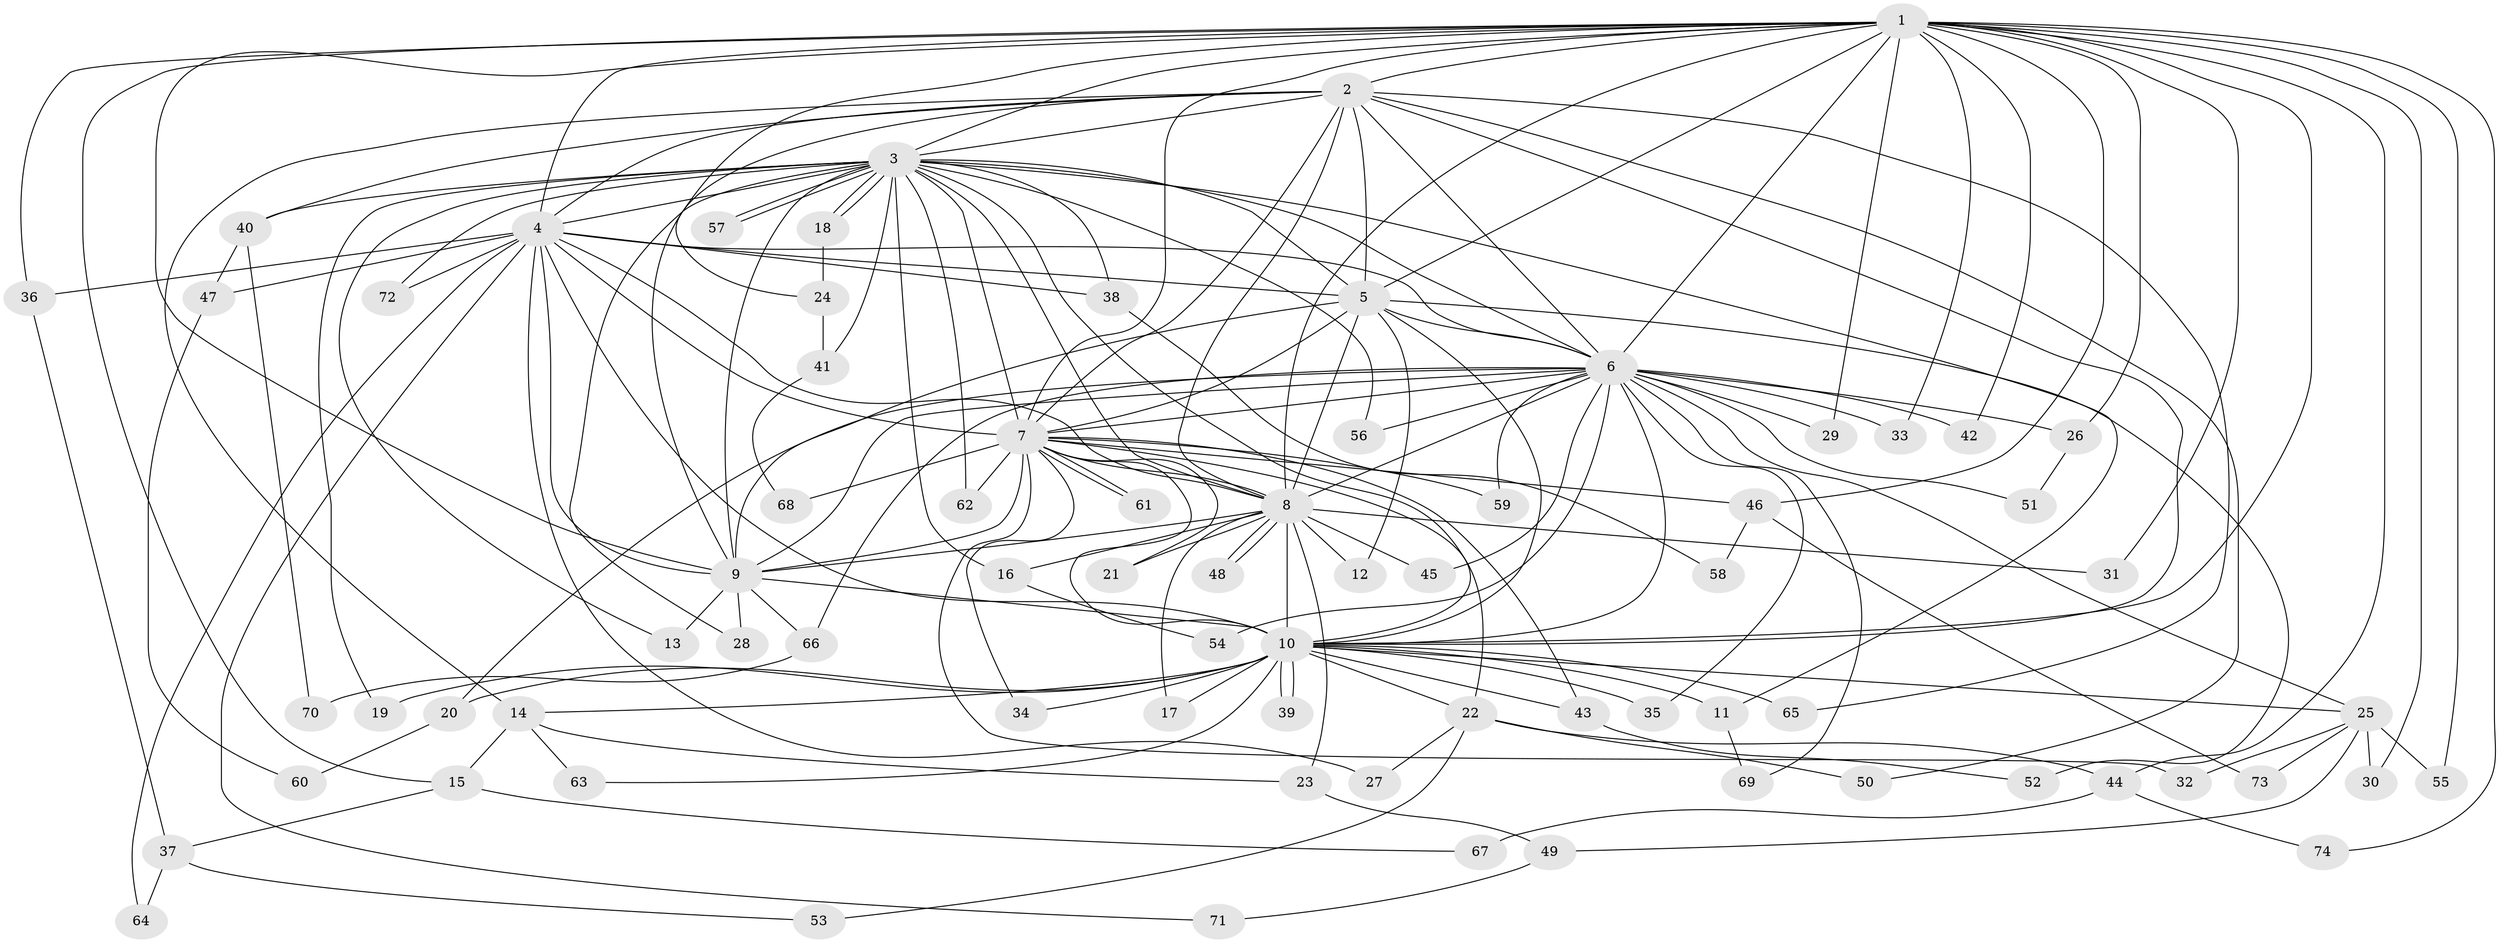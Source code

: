 // coarse degree distribution, {19: 0.017543859649122806, 18: 0.03508771929824561, 20: 0.017543859649122806, 15: 0.017543859649122806, 12: 0.017543859649122806, 17: 0.017543859649122806, 24: 0.017543859649122806, 3: 0.15789473684210525, 2: 0.5614035087719298, 7: 0.03508771929824561, 4: 0.07017543859649122, 5: 0.017543859649122806, 1: 0.017543859649122806}
// Generated by graph-tools (version 1.1) at 2025/41/03/06/25 10:41:38]
// undirected, 74 vertices, 173 edges
graph export_dot {
graph [start="1"]
  node [color=gray90,style=filled];
  1;
  2;
  3;
  4;
  5;
  6;
  7;
  8;
  9;
  10;
  11;
  12;
  13;
  14;
  15;
  16;
  17;
  18;
  19;
  20;
  21;
  22;
  23;
  24;
  25;
  26;
  27;
  28;
  29;
  30;
  31;
  32;
  33;
  34;
  35;
  36;
  37;
  38;
  39;
  40;
  41;
  42;
  43;
  44;
  45;
  46;
  47;
  48;
  49;
  50;
  51;
  52;
  53;
  54;
  55;
  56;
  57;
  58;
  59;
  60;
  61;
  62;
  63;
  64;
  65;
  66;
  67;
  68;
  69;
  70;
  71;
  72;
  73;
  74;
  1 -- 2;
  1 -- 3;
  1 -- 4;
  1 -- 5;
  1 -- 6;
  1 -- 7;
  1 -- 8;
  1 -- 9;
  1 -- 10;
  1 -- 15;
  1 -- 24;
  1 -- 26;
  1 -- 29;
  1 -- 30;
  1 -- 31;
  1 -- 33;
  1 -- 36;
  1 -- 42;
  1 -- 44;
  1 -- 46;
  1 -- 55;
  1 -- 74;
  2 -- 3;
  2 -- 4;
  2 -- 5;
  2 -- 6;
  2 -- 7;
  2 -- 8;
  2 -- 9;
  2 -- 10;
  2 -- 14;
  2 -- 40;
  2 -- 50;
  2 -- 65;
  3 -- 4;
  3 -- 5;
  3 -- 6;
  3 -- 7;
  3 -- 8;
  3 -- 9;
  3 -- 10;
  3 -- 11;
  3 -- 13;
  3 -- 16;
  3 -- 18;
  3 -- 18;
  3 -- 19;
  3 -- 28;
  3 -- 38;
  3 -- 40;
  3 -- 41;
  3 -- 56;
  3 -- 57;
  3 -- 57;
  3 -- 62;
  3 -- 72;
  4 -- 5;
  4 -- 6;
  4 -- 7;
  4 -- 8;
  4 -- 9;
  4 -- 10;
  4 -- 27;
  4 -- 36;
  4 -- 38;
  4 -- 47;
  4 -- 64;
  4 -- 71;
  4 -- 72;
  5 -- 6;
  5 -- 7;
  5 -- 8;
  5 -- 9;
  5 -- 10;
  5 -- 12;
  5 -- 52;
  6 -- 7;
  6 -- 8;
  6 -- 9;
  6 -- 10;
  6 -- 20;
  6 -- 25;
  6 -- 26;
  6 -- 29;
  6 -- 33;
  6 -- 35;
  6 -- 42;
  6 -- 45;
  6 -- 51;
  6 -- 54;
  6 -- 56;
  6 -- 59;
  6 -- 66;
  6 -- 69;
  7 -- 8;
  7 -- 9;
  7 -- 10;
  7 -- 21;
  7 -- 22;
  7 -- 32;
  7 -- 34;
  7 -- 43;
  7 -- 46;
  7 -- 59;
  7 -- 61;
  7 -- 61;
  7 -- 62;
  7 -- 68;
  8 -- 9;
  8 -- 10;
  8 -- 12;
  8 -- 16;
  8 -- 17;
  8 -- 21;
  8 -- 23;
  8 -- 31;
  8 -- 45;
  8 -- 48;
  8 -- 48;
  9 -- 10;
  9 -- 13;
  9 -- 28;
  9 -- 66;
  10 -- 11;
  10 -- 14;
  10 -- 17;
  10 -- 19;
  10 -- 20;
  10 -- 22;
  10 -- 25;
  10 -- 34;
  10 -- 35;
  10 -- 39;
  10 -- 39;
  10 -- 43;
  10 -- 63;
  10 -- 65;
  11 -- 69;
  14 -- 15;
  14 -- 23;
  14 -- 63;
  15 -- 37;
  15 -- 67;
  16 -- 54;
  18 -- 24;
  20 -- 60;
  22 -- 27;
  22 -- 44;
  22 -- 50;
  22 -- 53;
  23 -- 49;
  24 -- 41;
  25 -- 30;
  25 -- 32;
  25 -- 49;
  25 -- 55;
  25 -- 73;
  26 -- 51;
  36 -- 37;
  37 -- 53;
  37 -- 64;
  38 -- 58;
  40 -- 47;
  40 -- 70;
  41 -- 68;
  43 -- 52;
  44 -- 67;
  44 -- 74;
  46 -- 58;
  46 -- 73;
  47 -- 60;
  49 -- 71;
  66 -- 70;
}

